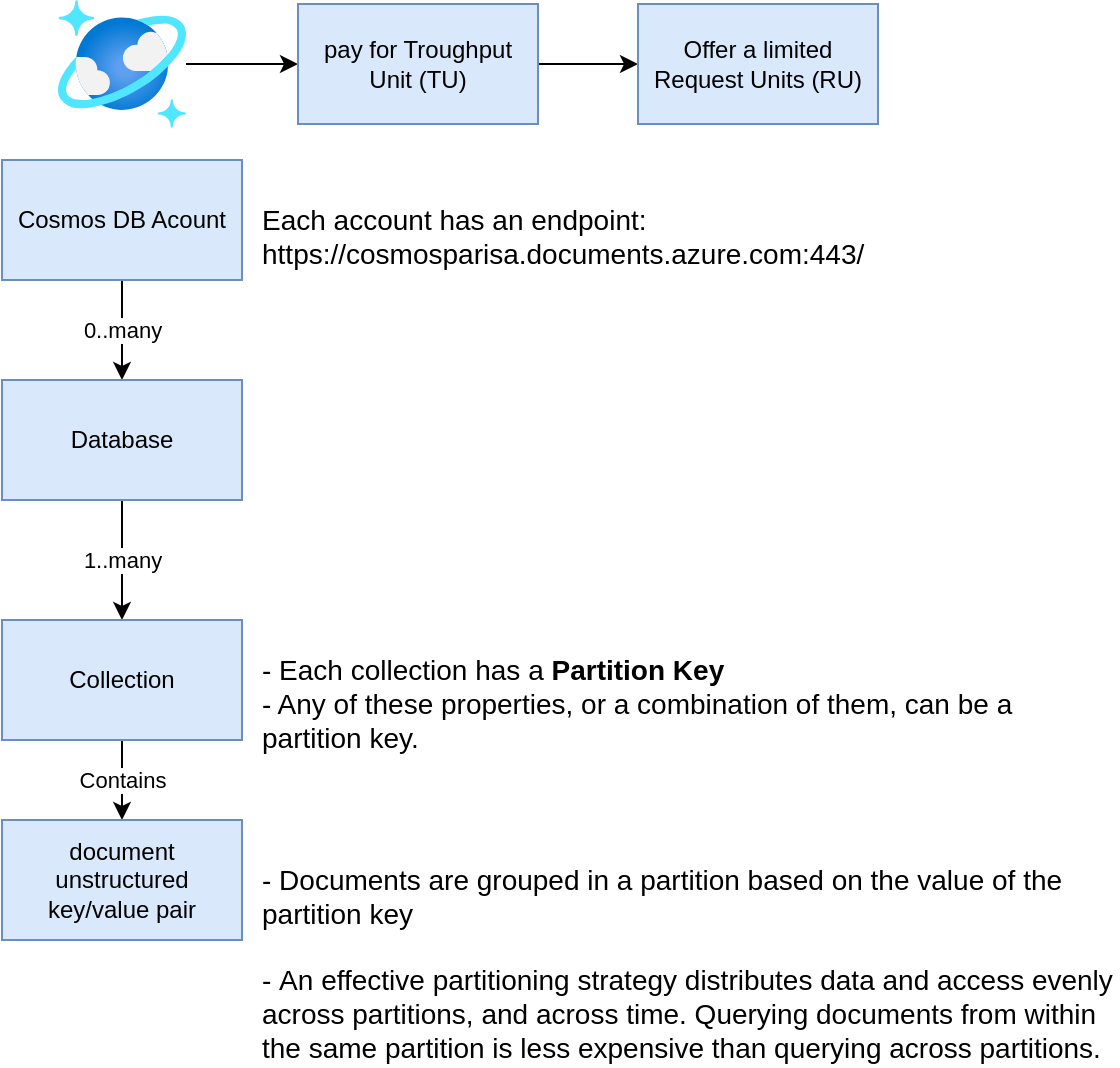 <mxfile version="14.4.7" type="github">
  <diagram id="gQ_9v4CdiexItw4zU6r-" name="Page-1">
    <mxGraphModel dx="1422" dy="762" grid="1" gridSize="10" guides="1" tooltips="1" connect="1" arrows="1" fold="1" page="1" pageScale="1" pageWidth="827" pageHeight="1169" math="0" shadow="0">
      <root>
        <mxCell id="0" />
        <mxCell id="1" parent="0" />
        <mxCell id="YsZGYLzwbfZRXPLkO7Gu-5" value="" style="edgeStyle=orthogonalEdgeStyle;rounded=0;orthogonalLoop=1;jettySize=auto;html=1;" parent="1" source="YsZGYLzwbfZRXPLkO7Gu-1" target="YsZGYLzwbfZRXPLkO7Gu-2" edge="1">
          <mxGeometry relative="1" as="geometry" />
        </mxCell>
        <mxCell id="YsZGYLzwbfZRXPLkO7Gu-1" value="" style="aspect=fixed;html=1;points=[];align=center;image;fontSize=12;image=img/lib/azure2/databases/Azure_Cosmos_DB.svg;" parent="1" vertex="1">
          <mxGeometry x="200" y="310" width="64" height="64" as="geometry" />
        </mxCell>
        <mxCell id="YsZGYLzwbfZRXPLkO7Gu-4" value="" style="edgeStyle=orthogonalEdgeStyle;rounded=0;orthogonalLoop=1;jettySize=auto;html=1;" parent="1" source="YsZGYLzwbfZRXPLkO7Gu-2" target="YsZGYLzwbfZRXPLkO7Gu-3" edge="1">
          <mxGeometry relative="1" as="geometry" />
        </mxCell>
        <mxCell id="YsZGYLzwbfZRXPLkO7Gu-2" value="pay for Troughput Unit (TU)" style="rounded=0;whiteSpace=wrap;html=1;fillColor=#dae8fc;strokeColor=#6c8ebf;" parent="1" vertex="1">
          <mxGeometry x="320" y="312" width="120" height="60" as="geometry" />
        </mxCell>
        <mxCell id="YsZGYLzwbfZRXPLkO7Gu-3" value="Offer a limited Request Units (RU)" style="whiteSpace=wrap;html=1;rounded=0;fillColor=#dae8fc;strokeColor=#6c8ebf;" parent="1" vertex="1">
          <mxGeometry x="490" y="312" width="120" height="60" as="geometry" />
        </mxCell>
        <mxCell id="YBjTQArVUFeNYg_c9qIM-5" value="0..many" style="edgeStyle=orthogonalEdgeStyle;rounded=0;orthogonalLoop=1;jettySize=auto;html=1;" edge="1" parent="1" source="YBjTQArVUFeNYg_c9qIM-3" target="YBjTQArVUFeNYg_c9qIM-4">
          <mxGeometry relative="1" as="geometry" />
        </mxCell>
        <mxCell id="YBjTQArVUFeNYg_c9qIM-3" value="Cosmos DB Acount" style="rounded=0;whiteSpace=wrap;html=1;fillColor=#dae8fc;strokeColor=#6c8ebf;" vertex="1" parent="1">
          <mxGeometry x="172" y="390" width="120" height="60" as="geometry" />
        </mxCell>
        <mxCell id="YBjTQArVUFeNYg_c9qIM-7" value="1..many" style="edgeStyle=orthogonalEdgeStyle;rounded=0;orthogonalLoop=1;jettySize=auto;html=1;" edge="1" parent="1" source="YBjTQArVUFeNYg_c9qIM-4" target="YBjTQArVUFeNYg_c9qIM-6">
          <mxGeometry relative="1" as="geometry" />
        </mxCell>
        <mxCell id="YBjTQArVUFeNYg_c9qIM-4" value="Database" style="rounded=0;whiteSpace=wrap;html=1;fillColor=#dae8fc;strokeColor=#6c8ebf;" vertex="1" parent="1">
          <mxGeometry x="172" y="500" width="120" height="60" as="geometry" />
        </mxCell>
        <mxCell id="YBjTQArVUFeNYg_c9qIM-9" value="Contains" style="edgeStyle=orthogonalEdgeStyle;rounded=0;orthogonalLoop=1;jettySize=auto;html=1;" edge="1" parent="1" source="YBjTQArVUFeNYg_c9qIM-6" target="YBjTQArVUFeNYg_c9qIM-8">
          <mxGeometry relative="1" as="geometry" />
        </mxCell>
        <mxCell id="YBjTQArVUFeNYg_c9qIM-6" value="Collection" style="rounded=0;whiteSpace=wrap;html=1;fillColor=#dae8fc;strokeColor=#6c8ebf;" vertex="1" parent="1">
          <mxGeometry x="172" y="620" width="120" height="60" as="geometry" />
        </mxCell>
        <mxCell id="YBjTQArVUFeNYg_c9qIM-8" value="document&lt;br&gt;unstructured&lt;br&gt;key/value pair" style="rounded=0;whiteSpace=wrap;html=1;fillColor=#dae8fc;strokeColor=#6c8ebf;" vertex="1" parent="1">
          <mxGeometry x="172" y="720" width="120" height="60" as="geometry" />
        </mxCell>
        <UserObject label="Each account has an endpoint:&lt;br style=&quot;font-size: 14px;&quot;&gt;https://cosmosparisa.documents.azure.com:443/" link="https://cosmosparisa.documents.azure.com:443/" id="YBjTQArVUFeNYg_c9qIM-10">
          <mxCell style="text;whiteSpace=wrap;html=1;fontSize=14;" vertex="1" parent="1">
            <mxGeometry x="300" y="405" width="280" height="30" as="geometry" />
          </mxCell>
        </UserObject>
        <UserObject label="- Each collection has a &lt;b style=&quot;font-size: 14px;&quot;&gt;Partition Key&lt;/b&gt;&lt;br style=&quot;font-size: 14px;&quot;&gt;- Any of these properties, or a combination of them, can be a partition key." link="https://cosmosparisa.documents.azure.com:443/" id="YBjTQArVUFeNYg_c9qIM-11">
          <mxCell style="text;whiteSpace=wrap;html=1;fontSize=14;" vertex="1" parent="1">
            <mxGeometry x="300" y="630" width="430" height="60" as="geometry" />
          </mxCell>
        </UserObject>
        <mxCell id="YBjTQArVUFeNYg_c9qIM-13" value="- Documents are grouped in a partition based on the value of the partition key&lt;br style=&quot;font-size: 14px;&quot;&gt;&lt;br style=&quot;font-size: 14px;&quot;&gt;-&amp;nbsp;An effective partitioning strategy distributes data and access evenly across partitions, and across time. Querying documents from within the same partition is less expensive than querying across partitions." style="text;whiteSpace=wrap;html=1;fontSize=14;" vertex="1" parent="1">
          <mxGeometry x="300" y="735" width="430" height="105" as="geometry" />
        </mxCell>
      </root>
    </mxGraphModel>
  </diagram>
</mxfile>
